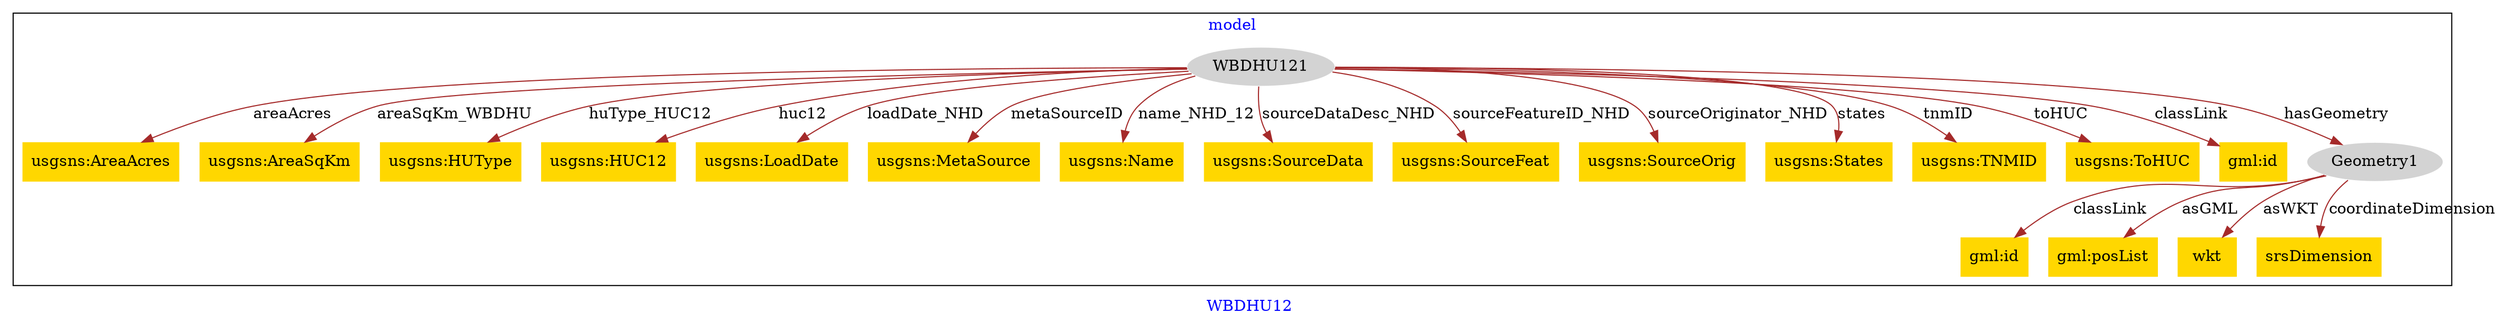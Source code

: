 digraph n0 {
fontcolor="blue"
remincross="true"
label="WBDHU12"
subgraph cluster {
label="model"
n2[style="filled",color="white",fillcolor="lightgray",label="WBDHU121"];
n3[shape="plaintext",style="filled",fillcolor="gold",label="usgsns:AreaAcres"];
n4[shape="plaintext",style="filled",fillcolor="gold",label="usgsns:AreaSqKm"];
n5[shape="plaintext",style="filled",fillcolor="gold",label="usgsns:HUType"];
n6[shape="plaintext",style="filled",fillcolor="gold",label="usgsns:HUC12"];
n7[shape="plaintext",style="filled",fillcolor="gold",label="usgsns:LoadDate"];
n8[shape="plaintext",style="filled",fillcolor="gold",label="usgsns:MetaSource"];
n9[shape="plaintext",style="filled",fillcolor="gold",label="usgsns:Name"];
n10[shape="plaintext",style="filled",fillcolor="gold",label="usgsns:SourceData"];
n11[shape="plaintext",style="filled",fillcolor="gold",label="usgsns:SourceFeat"];
n12[shape="plaintext",style="filled",fillcolor="gold",label="usgsns:SourceOrig"];
n13[shape="plaintext",style="filled",fillcolor="gold",label="usgsns:States"];
n14[shape="plaintext",style="filled",fillcolor="gold",label="usgsns:TNMID"];
n15[shape="plaintext",style="filled",fillcolor="gold",label="usgsns:ToHUC"];
n16[shape="plaintext",style="filled",fillcolor="gold",label="gml:id"];
n17[style="filled",color="white",fillcolor="lightgray",label="Geometry1"];
n18[shape="plaintext",style="filled",fillcolor="gold",label="gml:id"];
n19[shape="plaintext",style="filled",fillcolor="gold",label="gml:posList"];
n20[shape="plaintext",style="filled",fillcolor="gold",label="wkt"];
n21[shape="plaintext",style="filled",fillcolor="gold",label="srsDimension"];
}
n2 -> n3[color="brown",fontcolor="black",label="areaAcres"]
n2 -> n4[color="brown",fontcolor="black",label="areaSqKm_WBDHU"]
n2 -> n5[color="brown",fontcolor="black",label="huType_HUC12"]
n2 -> n6[color="brown",fontcolor="black",label="huc12"]
n2 -> n7[color="brown",fontcolor="black",label="loadDate_NHD"]
n2 -> n8[color="brown",fontcolor="black",label="metaSourceID"]
n2 -> n9[color="brown",fontcolor="black",label="name_NHD_12"]
n2 -> n10[color="brown",fontcolor="black",label="sourceDataDesc_NHD"]
n2 -> n11[color="brown",fontcolor="black",label="sourceFeatureID_NHD"]
n2 -> n12[color="brown",fontcolor="black",label="sourceOriginator_NHD"]
n2 -> n13[color="brown",fontcolor="black",label="states"]
n2 -> n14[color="brown",fontcolor="black",label="tnmID"]
n2 -> n15[color="brown",fontcolor="black",label="toHUC"]
n2 -> n16[color="brown",fontcolor="black",label="classLink"]
n2 -> n17[color="brown",fontcolor="black",label="hasGeometry"]
n17 -> n18[color="brown",fontcolor="black",label="classLink"]
n17 -> n19[color="brown",fontcolor="black",label="asGML"]
n17 -> n20[color="brown",fontcolor="black",label="asWKT"]
n17 -> n21[color="brown",fontcolor="black",label="coordinateDimension"]
}
